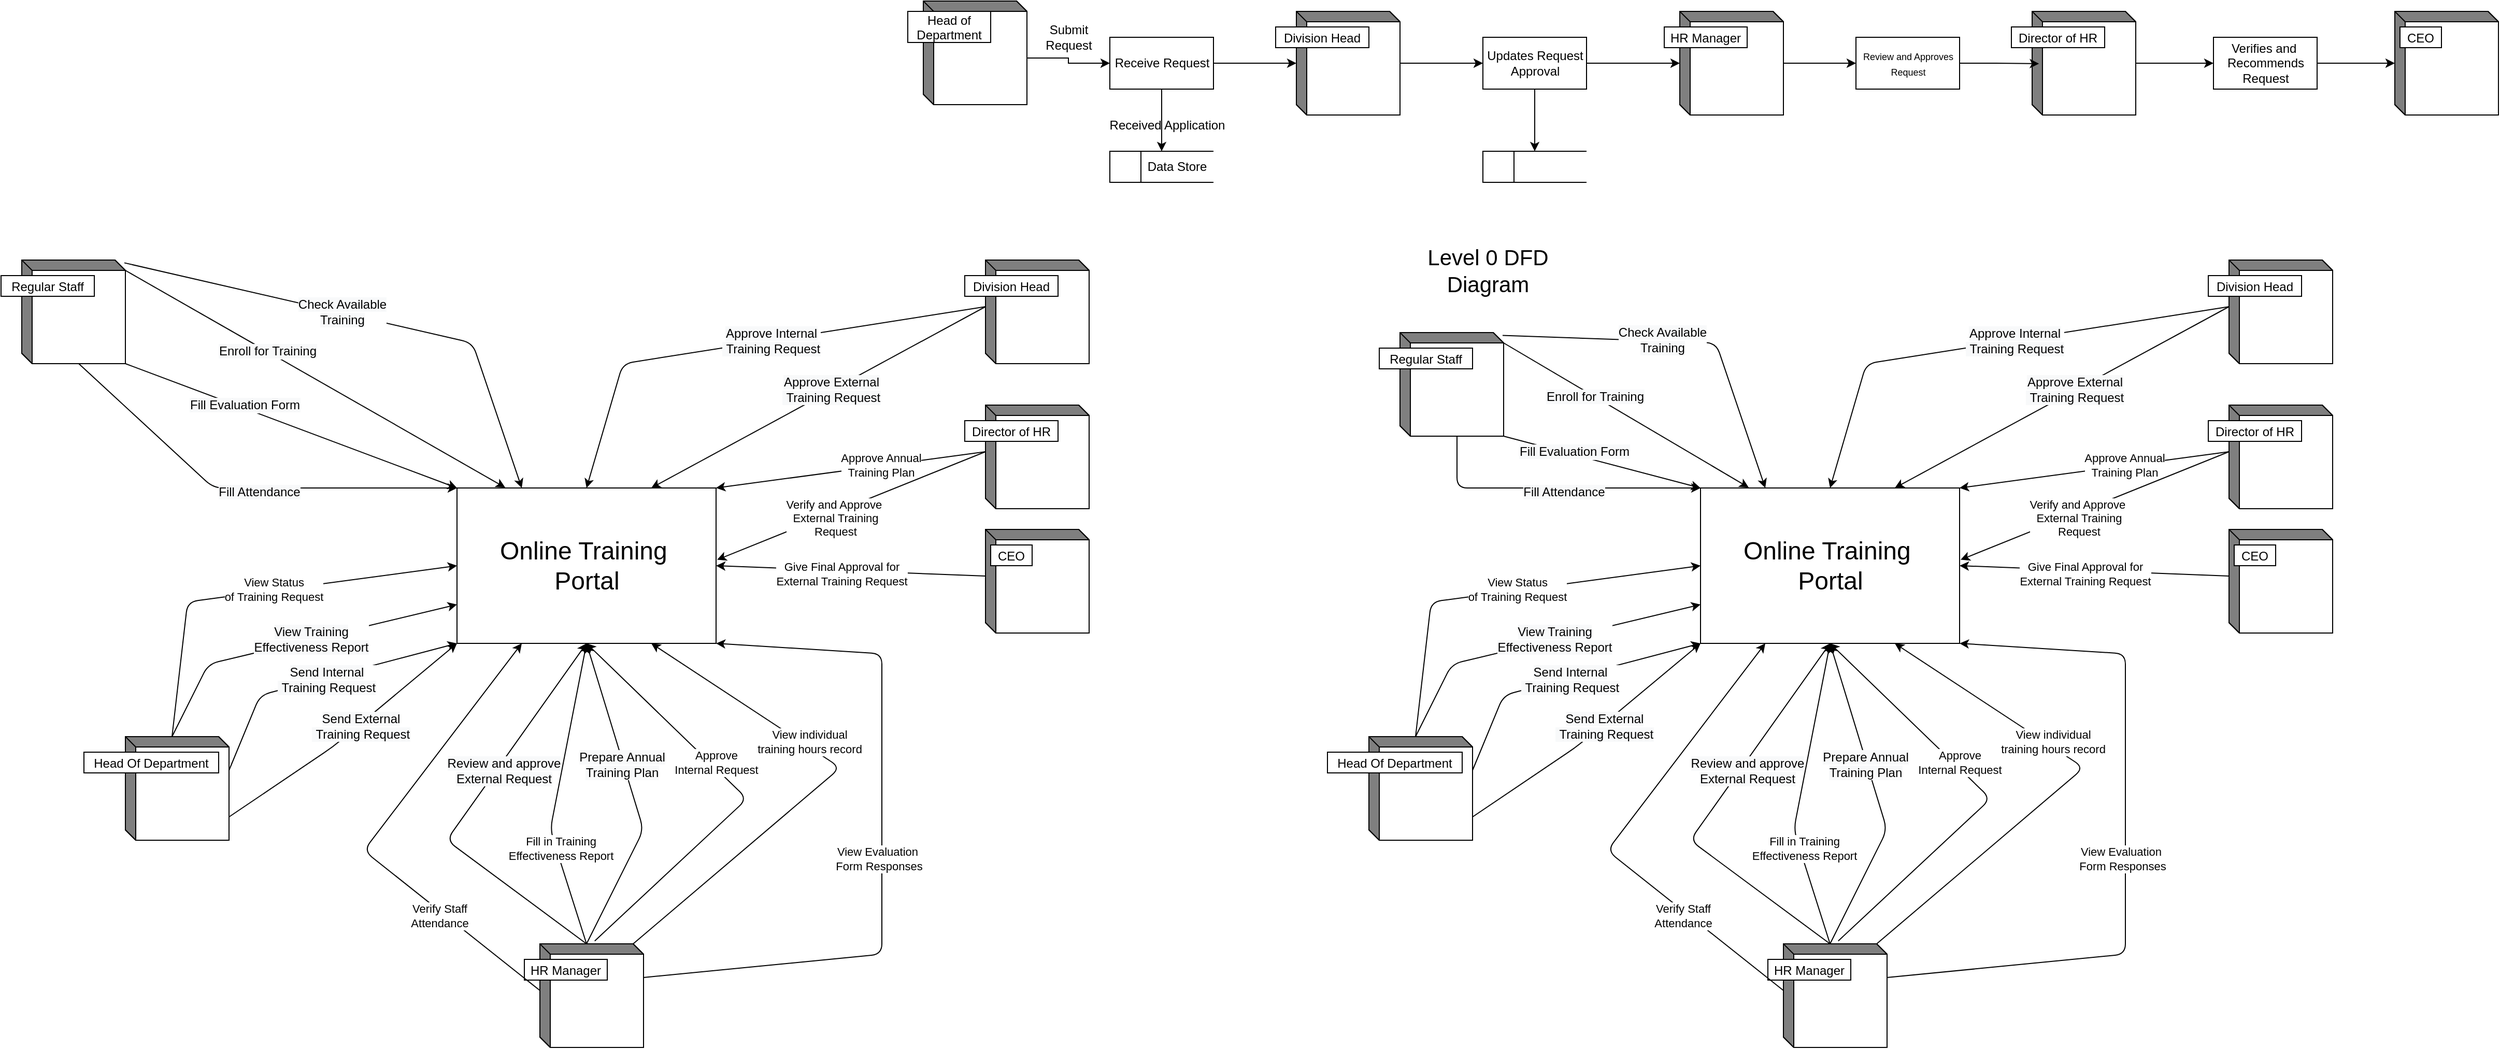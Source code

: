 <mxfile version="14.5.3" type="github">
  <diagram id="k6v7SNn6R5cbtLQKh57G" name="Page-1">
    <mxGraphModel dx="3731" dy="1134" grid="1" gridSize="10" guides="1" tooltips="1" connect="1" arrows="1" fold="1" page="1" pageScale="1" pageWidth="850" pageHeight="1100" math="0" shadow="0">
      <root>
        <mxCell id="0" />
        <mxCell id="1" parent="0" />
        <mxCell id="owvocZtWML4od7lgdQ8R-1" value="" style="html=1;dashed=0;whitespace=wrap;shape=mxgraph.dfd.dataStoreID;align=left;spacingLeft=3;points=[[0,0],[0.5,0],[1,0],[0,0.5],[1,0.5],[0,1],[0.5,1],[1,1]];" vertex="1" parent="1">
          <mxGeometry x="110" y="415" width="100" height="30" as="geometry" />
        </mxCell>
        <mxCell id="owvocZtWML4od7lgdQ8R-15" style="edgeStyle=orthogonalEdgeStyle;rounded=0;orthogonalLoop=1;jettySize=auto;html=1;exitX=0;exitY=0;exitDx=100;exitDy=55;exitPerimeter=0;" edge="1" parent="1" source="owvocZtWML4od7lgdQ8R-2" target="owvocZtWML4od7lgdQ8R-4">
          <mxGeometry relative="1" as="geometry" />
        </mxCell>
        <mxCell id="owvocZtWML4od7lgdQ8R-2" value="" style="html=1;dashed=0;whitespace=wrap;shape=mxgraph.dfd.externalEntity" vertex="1" parent="1">
          <mxGeometry x="-70" y="270" width="100" height="100" as="geometry" />
        </mxCell>
        <mxCell id="owvocZtWML4od7lgdQ8R-3" value="Head of &#xa;Department" style="autosize=1;part=1;resizable=0;strokeColor=inherit;fillColor=inherit;gradientColor=inherit;" vertex="1" parent="owvocZtWML4od7lgdQ8R-2">
          <mxGeometry width="80" height="30" relative="1" as="geometry">
            <mxPoint x="-15" y="10" as="offset" />
          </mxGeometry>
        </mxCell>
        <mxCell id="owvocZtWML4od7lgdQ8R-16" style="edgeStyle=orthogonalEdgeStyle;rounded=0;orthogonalLoop=1;jettySize=auto;html=1;" edge="1" parent="1" source="owvocZtWML4od7lgdQ8R-4" target="owvocZtWML4od7lgdQ8R-5">
          <mxGeometry relative="1" as="geometry" />
        </mxCell>
        <mxCell id="owvocZtWML4od7lgdQ8R-27" style="edgeStyle=orthogonalEdgeStyle;rounded=0;orthogonalLoop=1;jettySize=auto;html=1;entryX=0.5;entryY=0;entryDx=0;entryDy=0;" edge="1" parent="1" source="owvocZtWML4od7lgdQ8R-4" target="owvocZtWML4od7lgdQ8R-1">
          <mxGeometry relative="1" as="geometry" />
        </mxCell>
        <mxCell id="owvocZtWML4od7lgdQ8R-4" value="Receive Request" style="html=1;dashed=0;whitespace=wrap;" vertex="1" parent="1">
          <mxGeometry x="110" y="305" width="100" height="50" as="geometry" />
        </mxCell>
        <mxCell id="owvocZtWML4od7lgdQ8R-18" style="edgeStyle=orthogonalEdgeStyle;rounded=0;orthogonalLoop=1;jettySize=auto;html=1;entryX=0;entryY=0.5;entryDx=0;entryDy=0;" edge="1" parent="1" source="owvocZtWML4od7lgdQ8R-5" target="owvocZtWML4od7lgdQ8R-13">
          <mxGeometry relative="1" as="geometry" />
        </mxCell>
        <mxCell id="owvocZtWML4od7lgdQ8R-5" value="" style="html=1;dashed=0;whitespace=wrap;shape=mxgraph.dfd.externalEntity" vertex="1" parent="1">
          <mxGeometry x="290" y="280" width="100" height="100" as="geometry" />
        </mxCell>
        <mxCell id="owvocZtWML4od7lgdQ8R-6" value="Division Head" style="autosize=1;part=1;resizable=0;strokeColor=inherit;fillColor=inherit;gradientColor=inherit;" vertex="1" parent="owvocZtWML4od7lgdQ8R-5">
          <mxGeometry width="90" height="20" relative="1" as="geometry">
            <mxPoint x="-20" y="15" as="offset" />
          </mxGeometry>
        </mxCell>
        <mxCell id="owvocZtWML4od7lgdQ8R-20" style="edgeStyle=orthogonalEdgeStyle;rounded=0;orthogonalLoop=1;jettySize=auto;html=1;entryX=0;entryY=0.5;entryDx=0;entryDy=0;" edge="1" parent="1" source="owvocZtWML4od7lgdQ8R-7" target="owvocZtWML4od7lgdQ8R-14">
          <mxGeometry relative="1" as="geometry" />
        </mxCell>
        <mxCell id="owvocZtWML4od7lgdQ8R-7" value="" style="html=1;dashed=0;whitespace=wrap;shape=mxgraph.dfd.externalEntity" vertex="1" parent="1">
          <mxGeometry x="660" y="280" width="100" height="100" as="geometry" />
        </mxCell>
        <mxCell id="owvocZtWML4od7lgdQ8R-8" value="HR Manager" style="autosize=1;part=1;resizable=0;strokeColor=inherit;fillColor=inherit;gradientColor=inherit;" vertex="1" parent="owvocZtWML4od7lgdQ8R-7">
          <mxGeometry width="80" height="20" relative="1" as="geometry">
            <mxPoint x="-15" y="15" as="offset" />
          </mxGeometry>
        </mxCell>
        <mxCell id="owvocZtWML4od7lgdQ8R-24" style="edgeStyle=orthogonalEdgeStyle;rounded=0;orthogonalLoop=1;jettySize=auto;html=1;entryX=0;entryY=0.5;entryDx=0;entryDy=0;" edge="1" parent="1" source="owvocZtWML4od7lgdQ8R-9" target="owvocZtWML4od7lgdQ8R-23">
          <mxGeometry relative="1" as="geometry" />
        </mxCell>
        <mxCell id="owvocZtWML4od7lgdQ8R-9" value="" style="html=1;dashed=0;whitespace=wrap;shape=mxgraph.dfd.externalEntity" vertex="1" parent="1">
          <mxGeometry x="1000" y="280" width="100" height="100" as="geometry" />
        </mxCell>
        <mxCell id="owvocZtWML4od7lgdQ8R-10" value="Director of HR" style="autosize=1;part=1;resizable=0;strokeColor=inherit;fillColor=inherit;gradientColor=inherit;" vertex="1" parent="owvocZtWML4od7lgdQ8R-9">
          <mxGeometry width="90" height="20" relative="1" as="geometry">
            <mxPoint x="-20" y="15" as="offset" />
          </mxGeometry>
        </mxCell>
        <mxCell id="owvocZtWML4od7lgdQ8R-11" value="" style="html=1;dashed=0;whitespace=wrap;shape=mxgraph.dfd.externalEntity" vertex="1" parent="1">
          <mxGeometry x="1350" y="280" width="100" height="100" as="geometry" />
        </mxCell>
        <mxCell id="owvocZtWML4od7lgdQ8R-12" value="CEO" style="autosize=1;part=1;resizable=0;strokeColor=inherit;fillColor=inherit;gradientColor=inherit;" vertex="1" parent="owvocZtWML4od7lgdQ8R-11">
          <mxGeometry width="40" height="20" relative="1" as="geometry">
            <mxPoint x="5" y="15" as="offset" />
          </mxGeometry>
        </mxCell>
        <mxCell id="owvocZtWML4od7lgdQ8R-19" style="edgeStyle=orthogonalEdgeStyle;rounded=0;orthogonalLoop=1;jettySize=auto;html=1;" edge="1" parent="1" source="owvocZtWML4od7lgdQ8R-13" target="owvocZtWML4od7lgdQ8R-7">
          <mxGeometry relative="1" as="geometry" />
        </mxCell>
        <mxCell id="owvocZtWML4od7lgdQ8R-29" style="edgeStyle=orthogonalEdgeStyle;rounded=0;orthogonalLoop=1;jettySize=auto;html=1;entryX=0.5;entryY=0;entryDx=0;entryDy=0;" edge="1" parent="1" source="owvocZtWML4od7lgdQ8R-13" target="owvocZtWML4od7lgdQ8R-28">
          <mxGeometry relative="1" as="geometry" />
        </mxCell>
        <mxCell id="owvocZtWML4od7lgdQ8R-13" value="Updates Request &lt;br&gt;Approval" style="html=1;dashed=0;whitespace=wrap;" vertex="1" parent="1">
          <mxGeometry x="470" y="305" width="100" height="50" as="geometry" />
        </mxCell>
        <mxCell id="owvocZtWML4od7lgdQ8R-21" style="edgeStyle=orthogonalEdgeStyle;rounded=0;orthogonalLoop=1;jettySize=auto;html=1;entryX=0.067;entryY=0.505;entryDx=0;entryDy=0;entryPerimeter=0;" edge="1" parent="1" source="owvocZtWML4od7lgdQ8R-14" target="owvocZtWML4od7lgdQ8R-9">
          <mxGeometry relative="1" as="geometry" />
        </mxCell>
        <mxCell id="owvocZtWML4od7lgdQ8R-14" value="&lt;font style=&quot;font-size: 9px&quot;&gt;Review and Approves&lt;br&gt;Request&lt;/font&gt;" style="html=1;dashed=0;whitespace=wrap;" vertex="1" parent="1">
          <mxGeometry x="830" y="305" width="100" height="50" as="geometry" />
        </mxCell>
        <mxCell id="owvocZtWML4od7lgdQ8R-17" value="Submit&lt;br&gt;Request" style="text;html=1;align=center;verticalAlign=middle;resizable=0;points=[];autosize=1;" vertex="1" parent="1">
          <mxGeometry x="40" y="290" width="60" height="30" as="geometry" />
        </mxCell>
        <mxCell id="owvocZtWML4od7lgdQ8R-25" style="edgeStyle=orthogonalEdgeStyle;rounded=0;orthogonalLoop=1;jettySize=auto;html=1;" edge="1" parent="1" source="owvocZtWML4od7lgdQ8R-23" target="owvocZtWML4od7lgdQ8R-11">
          <mxGeometry relative="1" as="geometry" />
        </mxCell>
        <mxCell id="owvocZtWML4od7lgdQ8R-23" value="Verifies and&amp;nbsp;&lt;br&gt;Recommends&lt;br&gt;Request" style="html=1;dashed=0;whitespace=wrap;" vertex="1" parent="1">
          <mxGeometry x="1175" y="305" width="100" height="50" as="geometry" />
        </mxCell>
        <mxCell id="owvocZtWML4od7lgdQ8R-26" value="Data Store" style="text;html=1;strokeColor=none;fillColor=none;align=center;verticalAlign=middle;whiteSpace=wrap;rounded=0;" vertex="1" parent="1">
          <mxGeometry x="140" y="420" width="70" height="20" as="geometry" />
        </mxCell>
        <mxCell id="owvocZtWML4od7lgdQ8R-28" value="" style="html=1;dashed=0;whitespace=wrap;shape=mxgraph.dfd.dataStoreID;align=left;spacingLeft=3;points=[[0,0],[0.5,0],[1,0],[0,0.5],[1,0.5],[0,1],[0.5,1],[1,1]];" vertex="1" parent="1">
          <mxGeometry x="470" y="415" width="100" height="30" as="geometry" />
        </mxCell>
        <mxCell id="owvocZtWML4od7lgdQ8R-30" value="Received Application" style="text;html=1;align=center;verticalAlign=middle;resizable=0;points=[];autosize=1;" vertex="1" parent="1">
          <mxGeometry x="100" y="380" width="130" height="20" as="geometry" />
        </mxCell>
        <mxCell id="owvocZtWML4od7lgdQ8R-31" value="" style="html=1;dashed=0;whitespace=wrap;shape=mxgraph.dfd.externalEntity" vertex="1" parent="1">
          <mxGeometry x="390" y="590" width="100" height="100" as="geometry" />
        </mxCell>
        <mxCell id="owvocZtWML4od7lgdQ8R-32" value="Regular Staff" style="autosize=1;part=1;resizable=0;strokeColor=inherit;fillColor=inherit;gradientColor=inherit;" vertex="1" parent="owvocZtWML4od7lgdQ8R-31">
          <mxGeometry width="90" height="20" relative="1" as="geometry">
            <mxPoint x="-20" y="15" as="offset" />
          </mxGeometry>
        </mxCell>
        <mxCell id="owvocZtWML4od7lgdQ8R-33" value="&lt;font style=&quot;font-size: 24px&quot;&gt;Online Training&amp;nbsp;&lt;br&gt;Portal&lt;/font&gt;" style="html=1;dashed=0;whitespace=wrap;" vertex="1" parent="1">
          <mxGeometry x="680" y="740" width="250" height="150" as="geometry" />
        </mxCell>
        <mxCell id="owvocZtWML4od7lgdQ8R-34" value="" style="html=1;dashed=0;whitespace=wrap;shape=mxgraph.dfd.externalEntity" vertex="1" parent="1">
          <mxGeometry x="760" y="1180" width="100" height="100" as="geometry" />
        </mxCell>
        <mxCell id="owvocZtWML4od7lgdQ8R-35" value="HR Manager" style="autosize=1;part=1;resizable=0;strokeColor=inherit;fillColor=inherit;gradientColor=inherit;" vertex="1" parent="owvocZtWML4od7lgdQ8R-34">
          <mxGeometry width="80" height="20" relative="1" as="geometry">
            <mxPoint x="-15" y="15" as="offset" />
          </mxGeometry>
        </mxCell>
        <mxCell id="owvocZtWML4od7lgdQ8R-36" value="" style="html=1;dashed=0;whitespace=wrap;shape=mxgraph.dfd.externalEntity" vertex="1" parent="1">
          <mxGeometry x="360" y="980" width="100" height="100" as="geometry" />
        </mxCell>
        <mxCell id="owvocZtWML4od7lgdQ8R-37" value="Head Of Department" style="autosize=1;part=1;resizable=0;strokeColor=inherit;fillColor=inherit;gradientColor=inherit;" vertex="1" parent="owvocZtWML4od7lgdQ8R-36">
          <mxGeometry width="130" height="20" relative="1" as="geometry">
            <mxPoint x="-40" y="15" as="offset" />
          </mxGeometry>
        </mxCell>
        <mxCell id="owvocZtWML4od7lgdQ8R-38" value="" style="html=1;dashed=0;whitespace=wrap;shape=mxgraph.dfd.externalEntity" vertex="1" parent="1">
          <mxGeometry x="1190" y="520" width="100" height="100" as="geometry" />
        </mxCell>
        <mxCell id="owvocZtWML4od7lgdQ8R-39" value="Division Head" style="autosize=1;part=1;resizable=0;strokeColor=inherit;fillColor=inherit;gradientColor=inherit;" vertex="1" parent="owvocZtWML4od7lgdQ8R-38">
          <mxGeometry width="90" height="20" relative="1" as="geometry">
            <mxPoint x="-20" y="15" as="offset" />
          </mxGeometry>
        </mxCell>
        <mxCell id="owvocZtWML4od7lgdQ8R-41" value="" style="html=1;dashed=0;whitespace=wrap;shape=mxgraph.dfd.externalEntity" vertex="1" parent="1">
          <mxGeometry x="1190" y="660" width="100" height="100" as="geometry" />
        </mxCell>
        <mxCell id="owvocZtWML4od7lgdQ8R-42" value="Director of HR" style="autosize=1;part=1;resizable=0;strokeColor=inherit;fillColor=inherit;gradientColor=inherit;" vertex="1" parent="owvocZtWML4od7lgdQ8R-41">
          <mxGeometry width="90" height="20" relative="1" as="geometry">
            <mxPoint x="-20" y="15" as="offset" />
          </mxGeometry>
        </mxCell>
        <mxCell id="owvocZtWML4od7lgdQ8R-43" value="" style="html=1;dashed=0;whitespace=wrap;shape=mxgraph.dfd.externalEntity" vertex="1" parent="1">
          <mxGeometry x="1190" y="780" width="100" height="100" as="geometry" />
        </mxCell>
        <mxCell id="owvocZtWML4od7lgdQ8R-44" value="CEO" style="autosize=1;part=1;resizable=0;strokeColor=inherit;fillColor=inherit;gradientColor=inherit;" vertex="1" parent="owvocZtWML4od7lgdQ8R-43">
          <mxGeometry width="40" height="20" relative="1" as="geometry">
            <mxPoint x="5" y="15" as="offset" />
          </mxGeometry>
        </mxCell>
        <mxCell id="owvocZtWML4od7lgdQ8R-48" value="" style="endArrow=classic;html=1;exitX=0;exitY=0;exitDx=100;exitDy=10;exitPerimeter=0;entryX=0.186;entryY=-0.003;entryDx=0;entryDy=0;entryPerimeter=0;" edge="1" parent="1" source="owvocZtWML4od7lgdQ8R-31" target="owvocZtWML4od7lgdQ8R-33">
          <mxGeometry width="50" height="50" relative="1" as="geometry">
            <mxPoint x="590" y="710" as="sourcePoint" />
            <mxPoint x="640" y="660" as="targetPoint" />
          </mxGeometry>
        </mxCell>
        <mxCell id="owvocZtWML4od7lgdQ8R-118" value="&lt;span style=&quot;font-size: 12px ; background-color: rgb(248 , 249 , 250)&quot;&gt;Enroll for Training&lt;/span&gt;" style="edgeLabel;html=1;align=center;verticalAlign=middle;resizable=0;points=[];" vertex="1" connectable="0" parent="owvocZtWML4od7lgdQ8R-48">
          <mxGeometry x="-0.256" relative="1" as="geometry">
            <mxPoint as="offset" />
          </mxGeometry>
        </mxCell>
        <mxCell id="owvocZtWML4od7lgdQ8R-49" value="" style="endArrow=classic;html=1;entryX=0;entryY=0;entryDx=0;entryDy=0;exitX=1;exitY=1;exitDx=0;exitDy=0;exitPerimeter=0;" edge="1" parent="1" source="owvocZtWML4od7lgdQ8R-31" target="owvocZtWML4od7lgdQ8R-33">
          <mxGeometry width="50" height="50" relative="1" as="geometry">
            <mxPoint x="490" y="680" as="sourcePoint" />
            <mxPoint x="610" y="800" as="targetPoint" />
          </mxGeometry>
        </mxCell>
        <mxCell id="owvocZtWML4od7lgdQ8R-119" value="&lt;span style=&quot;font-size: 12px ; background-color: rgb(248 , 249 , 250)&quot;&gt;Fill Evaluation Form&lt;/span&gt;" style="edgeLabel;html=1;align=center;verticalAlign=middle;resizable=0;points=[];" vertex="1" connectable="0" parent="owvocZtWML4od7lgdQ8R-49">
          <mxGeometry x="-0.292" y="3" relative="1" as="geometry">
            <mxPoint as="offset" />
          </mxGeometry>
        </mxCell>
        <mxCell id="owvocZtWML4od7lgdQ8R-50" value="" style="endArrow=classic;html=1;exitX=0.99;exitY=0.027;exitDx=0;exitDy=0;exitPerimeter=0;entryX=0.25;entryY=0;entryDx=0;entryDy=0;" edge="1" parent="1" source="owvocZtWML4od7lgdQ8R-31" target="owvocZtWML4od7lgdQ8R-33">
          <mxGeometry width="50" height="50" relative="1" as="geometry">
            <mxPoint x="730" y="670" as="sourcePoint" />
            <mxPoint x="780" y="620" as="targetPoint" />
            <Array as="points">
              <mxPoint x="695" y="600" />
            </Array>
          </mxGeometry>
        </mxCell>
        <mxCell id="owvocZtWML4od7lgdQ8R-117" value="&lt;span style=&quot;font-size: 12px ; background-color: rgb(248 , 249 , 250)&quot;&gt;Check Available &lt;br&gt;Training&lt;/span&gt;" style="edgeLabel;html=1;align=center;verticalAlign=middle;resizable=0;points=[];" vertex="1" connectable="0" parent="owvocZtWML4od7lgdQ8R-50">
          <mxGeometry x="-0.13" y="1" relative="1" as="geometry">
            <mxPoint as="offset" />
          </mxGeometry>
        </mxCell>
        <mxCell id="owvocZtWML4od7lgdQ8R-56" value="" style="endArrow=classic;html=1;exitX=0;exitY=0;exitDx=55;exitDy=100;exitPerimeter=0;entryX=0;entryY=0;entryDx=0;entryDy=0;" edge="1" parent="1" source="owvocZtWML4od7lgdQ8R-31" target="owvocZtWML4od7lgdQ8R-33">
          <mxGeometry width="50" height="50" relative="1" as="geometry">
            <mxPoint x="530" y="770" as="sourcePoint" />
            <mxPoint x="580" y="720" as="targetPoint" />
            <Array as="points">
              <mxPoint x="445" y="740" />
            </Array>
          </mxGeometry>
        </mxCell>
        <mxCell id="owvocZtWML4od7lgdQ8R-120" value="&lt;span style=&quot;font-size: 12px ; background-color: rgb(248 , 249 , 250)&quot;&gt;Fill Attendance&lt;/span&gt;" style="edgeLabel;html=1;align=center;verticalAlign=middle;resizable=0;points=[];" vertex="1" connectable="0" parent="owvocZtWML4od7lgdQ8R-56">
          <mxGeometry x="0.074" y="-4" relative="1" as="geometry">
            <mxPoint as="offset" />
          </mxGeometry>
        </mxCell>
        <mxCell id="owvocZtWML4od7lgdQ8R-63" value="" style="endArrow=classic;html=1;exitX=0;exitY=0;exitDx=100;exitDy=32.5;exitPerimeter=0;entryX=0;entryY=1;entryDx=0;entryDy=0;" edge="1" parent="1" source="owvocZtWML4od7lgdQ8R-36" target="owvocZtWML4od7lgdQ8R-33">
          <mxGeometry width="50" height="50" relative="1" as="geometry">
            <mxPoint x="510" y="850" as="sourcePoint" />
            <mxPoint x="560" y="800" as="targetPoint" />
            <Array as="points">
              <mxPoint x="490" y="940" />
            </Array>
          </mxGeometry>
        </mxCell>
        <mxCell id="owvocZtWML4od7lgdQ8R-113" value="&lt;font style=&quot;font-size: 12px&quot;&gt;&lt;span style=&quot;background-color: rgb(248 , 249 , 250)&quot;&gt;Send Internal&lt;/span&gt;&lt;br style=&quot;background-color: rgb(248 , 249 , 250)&quot;&gt;&lt;span style=&quot;background-color: rgb(248 , 249 , 250)&quot;&gt;&amp;nbsp;Training Request&lt;/span&gt;&lt;/font&gt;" style="edgeLabel;html=1;align=center;verticalAlign=middle;resizable=0;points=[];" vertex="1" connectable="0" parent="owvocZtWML4od7lgdQ8R-63">
          <mxGeometry x="0.045" y="-1" relative="1" as="geometry">
            <mxPoint x="1" as="offset" />
          </mxGeometry>
        </mxCell>
        <mxCell id="owvocZtWML4od7lgdQ8R-64" value="" style="endArrow=classic;html=1;exitX=0;exitY=0;exitDx=100;exitDy=77.5;exitPerimeter=0;entryX=0;entryY=1;entryDx=0;entryDy=0;" edge="1" parent="1" source="owvocZtWML4od7lgdQ8R-36" target="owvocZtWML4od7lgdQ8R-33">
          <mxGeometry width="50" height="50" relative="1" as="geometry">
            <mxPoint x="550" y="910" as="sourcePoint" />
            <mxPoint x="600" y="860" as="targetPoint" />
            <Array as="points">
              <mxPoint x="560" y="990" />
            </Array>
          </mxGeometry>
        </mxCell>
        <mxCell id="owvocZtWML4od7lgdQ8R-114" value="&lt;span style=&quot;font-size: 12px ; background-color: rgb(248 , 249 , 250)&quot;&gt;Send External&lt;/span&gt;&lt;br style=&quot;font-size: 12px ; background-color: rgb(248 , 249 , 250)&quot;&gt;&lt;span style=&quot;font-size: 12px ; background-color: rgb(248 , 249 , 250)&quot;&gt;&amp;nbsp;Training Request&lt;/span&gt;" style="edgeLabel;html=1;align=center;verticalAlign=middle;resizable=0;points=[];" vertex="1" connectable="0" parent="owvocZtWML4od7lgdQ8R-64">
          <mxGeometry x="0.118" y="-1" relative="1" as="geometry">
            <mxPoint y="1" as="offset" />
          </mxGeometry>
        </mxCell>
        <mxCell id="owvocZtWML4od7lgdQ8R-70" value="" style="endArrow=classic;html=1;entryX=1;entryY=0.5;entryDx=0;entryDy=0;exitX=0;exitY=0;exitDx=0;exitDy=45;exitPerimeter=0;" edge="1" parent="1" source="owvocZtWML4od7lgdQ8R-43" target="owvocZtWML4od7lgdQ8R-33">
          <mxGeometry width="50" height="50" relative="1" as="geometry">
            <mxPoint x="1070" y="1060" as="sourcePoint" />
            <mxPoint x="1120" y="1010" as="targetPoint" />
          </mxGeometry>
        </mxCell>
        <mxCell id="owvocZtWML4od7lgdQ8R-84" value="Give Final Approval for &lt;br&gt;External Training Request" style="edgeLabel;html=1;align=center;verticalAlign=middle;resizable=0;points=[];" vertex="1" connectable="0" parent="owvocZtWML4od7lgdQ8R-70">
          <mxGeometry x="0.073" y="3" relative="1" as="geometry">
            <mxPoint as="offset" />
          </mxGeometry>
        </mxCell>
        <mxCell id="owvocZtWML4od7lgdQ8R-85" value="" style="endArrow=classic;html=1;entryX=1;entryY=0;entryDx=0;entryDy=0;exitX=0;exitY=0;exitDx=0;exitDy=45;exitPerimeter=0;" edge="1" parent="1" source="owvocZtWML4od7lgdQ8R-41" target="owvocZtWML4od7lgdQ8R-33">
          <mxGeometry width="50" height="50" relative="1" as="geometry">
            <mxPoint x="1090" y="860" as="sourcePoint" />
            <mxPoint x="1140" y="810" as="targetPoint" />
          </mxGeometry>
        </mxCell>
        <mxCell id="owvocZtWML4od7lgdQ8R-88" value="Approve Annual &lt;br&gt;Training Plan" style="edgeLabel;html=1;align=center;verticalAlign=middle;resizable=0;points=[];" vertex="1" connectable="0" parent="owvocZtWML4od7lgdQ8R-85">
          <mxGeometry x="-0.224" y="-1" relative="1" as="geometry">
            <mxPoint as="offset" />
          </mxGeometry>
        </mxCell>
        <mxCell id="owvocZtWML4od7lgdQ8R-92" value="" style="endArrow=classic;html=1;entryX=1.004;entryY=0.462;entryDx=0;entryDy=0;exitX=0;exitY=0;exitDx=0;exitDy=45;exitPerimeter=0;entryPerimeter=0;" edge="1" parent="1" source="owvocZtWML4od7lgdQ8R-41" target="owvocZtWML4od7lgdQ8R-33">
          <mxGeometry width="50" height="50" relative="1" as="geometry">
            <mxPoint x="1080" y="895" as="sourcePoint" />
            <mxPoint x="1130" y="845" as="targetPoint" />
          </mxGeometry>
        </mxCell>
        <mxCell id="owvocZtWML4od7lgdQ8R-93" value="Verify and Approve&amp;nbsp;&lt;br&gt;External Training&lt;br&gt;Request" style="edgeLabel;html=1;align=center;verticalAlign=middle;resizable=0;points=[];" vertex="1" connectable="0" parent="owvocZtWML4od7lgdQ8R-92">
          <mxGeometry x="0.125" y="5" relative="1" as="geometry">
            <mxPoint x="-1" as="offset" />
          </mxGeometry>
        </mxCell>
        <mxCell id="owvocZtWML4od7lgdQ8R-94" value="" style="endArrow=classic;html=1;entryX=0.75;entryY=1;entryDx=0;entryDy=0;exitX=0;exitY=0;exitDx=90;exitDy=0;exitPerimeter=0;" edge="1" parent="1" source="owvocZtWML4od7lgdQ8R-34" target="owvocZtWML4od7lgdQ8R-33">
          <mxGeometry width="50" height="50" relative="1" as="geometry">
            <mxPoint x="1079" y="1392.857" as="sourcePoint" />
            <mxPoint x="1130" y="1080" as="targetPoint" />
            <Array as="points">
              <mxPoint x="1050" y="1010" />
            </Array>
          </mxGeometry>
        </mxCell>
        <mxCell id="owvocZtWML4od7lgdQ8R-95" value="View individual &lt;br&gt;training hours record" style="edgeLabel;html=1;align=center;verticalAlign=middle;resizable=0;points=[];" vertex="1" connectable="0" parent="owvocZtWML4od7lgdQ8R-94">
          <mxGeometry x="0.253" y="-4" relative="1" as="geometry">
            <mxPoint as="offset" />
          </mxGeometry>
        </mxCell>
        <mxCell id="owvocZtWML4od7lgdQ8R-97" value="" style="endArrow=classic;html=1;exitX=0;exitY=0;exitDx=45;exitDy=0;exitPerimeter=0;entryX=0.5;entryY=1;entryDx=0;entryDy=0;" edge="1" parent="1" source="owvocZtWML4od7lgdQ8R-34" target="owvocZtWML4od7lgdQ8R-33">
          <mxGeometry width="50" height="50" relative="1" as="geometry">
            <mxPoint x="290" y="1200" as="sourcePoint" />
            <mxPoint x="341" y="980" as="targetPoint" />
            <Array as="points">
              <mxPoint x="670" y="1080" />
            </Array>
          </mxGeometry>
        </mxCell>
        <mxCell id="owvocZtWML4od7lgdQ8R-98" value="&lt;span style=&quot;font-size: 12px ; background-color: rgb(248 , 249 , 250)&quot;&gt;Review and approve &lt;br&gt;External Request&lt;/span&gt;" style="edgeLabel;html=1;align=center;verticalAlign=middle;resizable=0;points=[];" vertex="1" connectable="0" parent="owvocZtWML4od7lgdQ8R-97">
          <mxGeometry x="0.27" y="-6" relative="1" as="geometry">
            <mxPoint as="offset" />
          </mxGeometry>
        </mxCell>
        <mxCell id="owvocZtWML4od7lgdQ8R-99" value="" style="endArrow=classic;html=1;exitX=0.529;exitY=-0.028;exitDx=0;exitDy=0;exitPerimeter=0;entryX=0.5;entryY=1;entryDx=0;entryDy=0;" edge="1" parent="1" source="owvocZtWML4od7lgdQ8R-34" target="owvocZtWML4od7lgdQ8R-33">
          <mxGeometry width="50" height="50" relative="1" as="geometry">
            <mxPoint x="700" y="1140" as="sourcePoint" />
            <mxPoint x="751" y="970" as="targetPoint" />
            <Array as="points">
              <mxPoint x="960" y="1040" />
            </Array>
          </mxGeometry>
        </mxCell>
        <mxCell id="owvocZtWML4od7lgdQ8R-100" value="Approve &lt;br&gt;Internal Request" style="edgeLabel;html=1;align=center;verticalAlign=middle;resizable=0;points=[];" vertex="1" connectable="0" parent="owvocZtWML4od7lgdQ8R-99">
          <mxGeometry x="0.187" y="-4" relative="1" as="geometry">
            <mxPoint as="offset" />
          </mxGeometry>
        </mxCell>
        <mxCell id="owvocZtWML4od7lgdQ8R-101" value="" style="endArrow=classic;html=1;exitX=0;exitY=0;exitDx=45;exitDy=0;exitPerimeter=0;entryX=0.5;entryY=1;entryDx=0;entryDy=0;" edge="1" parent="1" source="owvocZtWML4od7lgdQ8R-34" target="owvocZtWML4od7lgdQ8R-33">
          <mxGeometry width="50" height="50" relative="1" as="geometry">
            <mxPoint x="550" y="1150" as="sourcePoint" />
            <mxPoint x="610" y="970" as="targetPoint" />
            <Array as="points">
              <mxPoint x="860" y="1070" />
            </Array>
          </mxGeometry>
        </mxCell>
        <mxCell id="owvocZtWML4od7lgdQ8R-102" value="&lt;span style=&quot;font-size: 12px ; background-color: rgb(248 , 249 , 250)&quot;&gt;Prepare Annual &lt;br&gt;Training Plan&lt;/span&gt;" style="edgeLabel;html=1;align=center;verticalAlign=middle;resizable=0;points=[];" vertex="1" connectable="0" parent="owvocZtWML4od7lgdQ8R-101">
          <mxGeometry x="0.223" y="2" relative="1" as="geometry">
            <mxPoint y="1" as="offset" />
          </mxGeometry>
        </mxCell>
        <mxCell id="owvocZtWML4od7lgdQ8R-103" value="" style="endArrow=classic;html=1;exitX=0;exitY=0;exitDx=45;exitDy=0;exitPerimeter=0;entryX=0.5;entryY=1;entryDx=0;entryDy=0;" edge="1" parent="1" source="owvocZtWML4od7lgdQ8R-34" target="owvocZtWML4od7lgdQ8R-33">
          <mxGeometry width="50" height="50" relative="1" as="geometry">
            <mxPoint x="490" y="1060" as="sourcePoint" />
            <mxPoint x="420" y="950" as="targetPoint" />
            <Array as="points">
              <mxPoint x="770" y="1070" />
            </Array>
          </mxGeometry>
        </mxCell>
        <mxCell id="owvocZtWML4od7lgdQ8R-105" value="Fill in Training &lt;br&gt;Effectiveness Report" style="edgeLabel;html=1;align=center;verticalAlign=middle;resizable=0;points=[];" vertex="1" connectable="0" parent="owvocZtWML4od7lgdQ8R-103">
          <mxGeometry x="-0.361" y="-5" relative="1" as="geometry">
            <mxPoint x="-1" as="offset" />
          </mxGeometry>
        </mxCell>
        <mxCell id="owvocZtWML4od7lgdQ8R-106" value="" style="endArrow=classic;html=1;exitX=0;exitY=0;exitDx=0;exitDy=45;exitPerimeter=0;entryX=0.75;entryY=0;entryDx=0;entryDy=0;" edge="1" parent="1" source="owvocZtWML4od7lgdQ8R-38" target="owvocZtWML4od7lgdQ8R-33">
          <mxGeometry width="50" height="50" relative="1" as="geometry">
            <mxPoint x="1050" y="680" as="sourcePoint" />
            <mxPoint x="1100" y="630" as="targetPoint" />
          </mxGeometry>
        </mxCell>
        <mxCell id="owvocZtWML4od7lgdQ8R-108" value="&lt;span style=&quot;font-size: 12px ; background-color: rgb(248 , 249 , 250)&quot;&gt;Approve&amp;nbsp;External&lt;/span&gt;&lt;br style=&quot;font-size: 12px ; background-color: rgb(248 , 249 , 250)&quot;&gt;&lt;span style=&quot;font-size: 12px ; background-color: rgb(248 , 249 , 250)&quot;&gt;&amp;nbsp;Training Request&lt;/span&gt;" style="edgeLabel;html=1;align=center;verticalAlign=middle;resizable=0;points=[];" vertex="1" connectable="0" parent="owvocZtWML4od7lgdQ8R-106">
          <mxGeometry x="-0.079" y="-1" relative="1" as="geometry">
            <mxPoint as="offset" />
          </mxGeometry>
        </mxCell>
        <mxCell id="owvocZtWML4od7lgdQ8R-109" value="" style="endArrow=classic;html=1;exitX=0;exitY=0;exitDx=0;exitDy=45;exitPerimeter=0;entryX=0.5;entryY=0;entryDx=0;entryDy=0;" edge="1" parent="1" source="owvocZtWML4od7lgdQ8R-38" target="owvocZtWML4od7lgdQ8R-33">
          <mxGeometry width="50" height="50" relative="1" as="geometry">
            <mxPoint x="1020" y="650" as="sourcePoint" />
            <mxPoint x="1070" y="600" as="targetPoint" />
            <Array as="points">
              <mxPoint x="840" y="620" />
            </Array>
          </mxGeometry>
        </mxCell>
        <mxCell id="owvocZtWML4od7lgdQ8R-110" value="&lt;span style=&quot;font-size: 12px ; background-color: rgb(248 , 249 , 250)&quot;&gt;Approve&amp;nbsp;Internal&lt;/span&gt;&lt;br style=&quot;font-size: 12px ; background-color: rgb(248 , 249 , 250)&quot;&gt;&lt;span style=&quot;font-size: 12px ; background-color: rgb(248 , 249 , 250)&quot;&gt;&amp;nbsp;Training Request&lt;/span&gt;" style="edgeLabel;html=1;align=center;verticalAlign=middle;resizable=0;points=[];" vertex="1" connectable="0" parent="owvocZtWML4od7lgdQ8R-109">
          <mxGeometry x="-0.125" relative="1" as="geometry">
            <mxPoint as="offset" />
          </mxGeometry>
        </mxCell>
        <mxCell id="owvocZtWML4od7lgdQ8R-111" value="" style="endArrow=classic;html=1;entryX=0;entryY=0.75;entryDx=0;entryDy=0;exitX=0;exitY=0;exitDx=45;exitDy=0;exitPerimeter=0;" edge="1" parent="1" source="owvocZtWML4od7lgdQ8R-36" target="owvocZtWML4od7lgdQ8R-33">
          <mxGeometry width="50" height="50" relative="1" as="geometry">
            <mxPoint x="320" y="1010" as="sourcePoint" />
            <mxPoint x="370" y="810" as="targetPoint" />
            <Array as="points">
              <mxPoint x="440" y="910" />
            </Array>
          </mxGeometry>
        </mxCell>
        <mxCell id="owvocZtWML4od7lgdQ8R-112" value="&lt;span style=&quot;font-size: 12px ; background-color: rgb(248 , 249 , 250)&quot;&gt;View Training &lt;br&gt;Effectiveness Report&lt;/span&gt;" style="edgeLabel;html=1;align=center;verticalAlign=middle;resizable=0;points=[];" vertex="1" connectable="0" parent="owvocZtWML4od7lgdQ8R-111">
          <mxGeometry x="0.108" y="1" relative="1" as="geometry">
            <mxPoint as="offset" />
          </mxGeometry>
        </mxCell>
        <mxCell id="owvocZtWML4od7lgdQ8R-115" value="" style="endArrow=classic;html=1;exitX=0;exitY=0;exitDx=45;exitDy=0;exitPerimeter=0;entryX=0;entryY=0.5;entryDx=0;entryDy=0;" edge="1" parent="1" source="owvocZtWML4od7lgdQ8R-36" target="owvocZtWML4od7lgdQ8R-33">
          <mxGeometry width="50" height="50" relative="1" as="geometry">
            <mxPoint x="385" y="910" as="sourcePoint" />
            <mxPoint x="435" y="860" as="targetPoint" />
            <Array as="points">
              <mxPoint x="420" y="850" />
            </Array>
          </mxGeometry>
        </mxCell>
        <mxCell id="owvocZtWML4od7lgdQ8R-116" value="View Status&lt;br&gt;of Training Request" style="edgeLabel;html=1;align=center;verticalAlign=middle;resizable=0;points=[];" vertex="1" connectable="0" parent="owvocZtWML4od7lgdQ8R-115">
          <mxGeometry x="0.092" y="1" relative="1" as="geometry">
            <mxPoint as="offset" />
          </mxGeometry>
        </mxCell>
        <mxCell id="owvocZtWML4od7lgdQ8R-122" value="" style="endArrow=classic;html=1;exitX=0;exitY=0;exitDx=100;exitDy=32.5;exitPerimeter=0;entryX=1;entryY=1;entryDx=0;entryDy=0;" edge="1" parent="1" source="owvocZtWML4od7lgdQ8R-34" target="owvocZtWML4od7lgdQ8R-33">
          <mxGeometry width="50" height="50" relative="1" as="geometry">
            <mxPoint x="960" y="1200" as="sourcePoint" />
            <mxPoint x="1010" y="1150" as="targetPoint" />
            <Array as="points">
              <mxPoint x="1090" y="1190" />
              <mxPoint x="1090" y="900" />
            </Array>
          </mxGeometry>
        </mxCell>
        <mxCell id="owvocZtWML4od7lgdQ8R-123" value="View Evaluation&amp;nbsp;&lt;br&gt;Form Responses" style="edgeLabel;html=1;align=center;verticalAlign=middle;resizable=0;points=[];" vertex="1" connectable="0" parent="owvocZtWML4od7lgdQ8R-122">
          <mxGeometry x="-0.052" y="3" relative="1" as="geometry">
            <mxPoint as="offset" />
          </mxGeometry>
        </mxCell>
        <mxCell id="owvocZtWML4od7lgdQ8R-124" value="" style="endArrow=classic;html=1;entryX=0.25;entryY=1;entryDx=0;entryDy=0;exitX=0;exitY=0;exitDx=0;exitDy=45;exitPerimeter=0;" edge="1" parent="1" source="owvocZtWML4od7lgdQ8R-34" target="owvocZtWML4od7lgdQ8R-33">
          <mxGeometry width="50" height="50" relative="1" as="geometry">
            <mxPoint x="630" y="1220" as="sourcePoint" />
            <mxPoint x="680" y="1170" as="targetPoint" />
            <Array as="points">
              <mxPoint x="590" y="1090" />
            </Array>
          </mxGeometry>
        </mxCell>
        <mxCell id="owvocZtWML4od7lgdQ8R-125" value="Verify Staff&lt;br&gt;Attendance" style="edgeLabel;html=1;align=center;verticalAlign=middle;resizable=0;points=[];" vertex="1" connectable="0" parent="owvocZtWML4od7lgdQ8R-124">
          <mxGeometry x="-0.481" y="4" relative="1" as="geometry">
            <mxPoint as="offset" />
          </mxGeometry>
        </mxCell>
        <mxCell id="owvocZtWML4od7lgdQ8R-126" value="&lt;font style=&quot;font-size: 21px&quot;&gt;Level 0 DFD Diagram&lt;/font&gt;" style="text;html=1;strokeColor=none;fillColor=none;align=center;verticalAlign=middle;whiteSpace=wrap;rounded=0;" vertex="1" parent="1">
          <mxGeometry x="400" y="520" width="150" height="20" as="geometry" />
        </mxCell>
        <mxCell id="owvocZtWML4od7lgdQ8R-181" value="" style="html=1;dashed=0;whitespace=wrap;shape=mxgraph.dfd.externalEntity" vertex="1" parent="1">
          <mxGeometry x="-940" y="520" width="100" height="100" as="geometry" />
        </mxCell>
        <mxCell id="owvocZtWML4od7lgdQ8R-182" value="Regular Staff" style="autosize=1;part=1;resizable=0;strokeColor=inherit;fillColor=inherit;gradientColor=inherit;" vertex="1" parent="owvocZtWML4od7lgdQ8R-181">
          <mxGeometry width="90" height="20" relative="1" as="geometry">
            <mxPoint x="-20" y="15" as="offset" />
          </mxGeometry>
        </mxCell>
        <mxCell id="owvocZtWML4od7lgdQ8R-183" value="&lt;font style=&quot;font-size: 24px&quot;&gt;Online Training&amp;nbsp;&lt;br&gt;Portal&lt;/font&gt;" style="html=1;dashed=0;whitespace=wrap;" vertex="1" parent="1">
          <mxGeometry x="-520" y="740" width="250" height="150" as="geometry" />
        </mxCell>
        <mxCell id="owvocZtWML4od7lgdQ8R-184" value="" style="html=1;dashed=0;whitespace=wrap;shape=mxgraph.dfd.externalEntity" vertex="1" parent="1">
          <mxGeometry x="-440" y="1180" width="100" height="100" as="geometry" />
        </mxCell>
        <mxCell id="owvocZtWML4od7lgdQ8R-185" value="HR Manager" style="autosize=1;part=1;resizable=0;strokeColor=inherit;fillColor=inherit;gradientColor=inherit;" vertex="1" parent="owvocZtWML4od7lgdQ8R-184">
          <mxGeometry width="80" height="20" relative="1" as="geometry">
            <mxPoint x="-15" y="15" as="offset" />
          </mxGeometry>
        </mxCell>
        <mxCell id="owvocZtWML4od7lgdQ8R-186" value="" style="html=1;dashed=0;whitespace=wrap;shape=mxgraph.dfd.externalEntity" vertex="1" parent="1">
          <mxGeometry x="-840" y="980" width="100" height="100" as="geometry" />
        </mxCell>
        <mxCell id="owvocZtWML4od7lgdQ8R-187" value="Head Of Department" style="autosize=1;part=1;resizable=0;strokeColor=inherit;fillColor=inherit;gradientColor=inherit;" vertex="1" parent="owvocZtWML4od7lgdQ8R-186">
          <mxGeometry width="130" height="20" relative="1" as="geometry">
            <mxPoint x="-40" y="15" as="offset" />
          </mxGeometry>
        </mxCell>
        <mxCell id="owvocZtWML4od7lgdQ8R-188" value="" style="html=1;dashed=0;whitespace=wrap;shape=mxgraph.dfd.externalEntity" vertex="1" parent="1">
          <mxGeometry x="-10" y="520" width="100" height="100" as="geometry" />
        </mxCell>
        <mxCell id="owvocZtWML4od7lgdQ8R-189" value="Division Head" style="autosize=1;part=1;resizable=0;strokeColor=inherit;fillColor=inherit;gradientColor=inherit;" vertex="1" parent="owvocZtWML4od7lgdQ8R-188">
          <mxGeometry width="90" height="20" relative="1" as="geometry">
            <mxPoint x="-20" y="15" as="offset" />
          </mxGeometry>
        </mxCell>
        <mxCell id="owvocZtWML4od7lgdQ8R-190" value="" style="html=1;dashed=0;whitespace=wrap;shape=mxgraph.dfd.externalEntity" vertex="1" parent="1">
          <mxGeometry x="-10" y="660" width="100" height="100" as="geometry" />
        </mxCell>
        <mxCell id="owvocZtWML4od7lgdQ8R-191" value="Director of HR" style="autosize=1;part=1;resizable=0;strokeColor=inherit;fillColor=inherit;gradientColor=inherit;" vertex="1" parent="owvocZtWML4od7lgdQ8R-190">
          <mxGeometry width="90" height="20" relative="1" as="geometry">
            <mxPoint x="-20" y="15" as="offset" />
          </mxGeometry>
        </mxCell>
        <mxCell id="owvocZtWML4od7lgdQ8R-192" value="" style="html=1;dashed=0;whitespace=wrap;shape=mxgraph.dfd.externalEntity" vertex="1" parent="1">
          <mxGeometry x="-10" y="780" width="100" height="100" as="geometry" />
        </mxCell>
        <mxCell id="owvocZtWML4od7lgdQ8R-193" value="CEO" style="autosize=1;part=1;resizable=0;strokeColor=inherit;fillColor=inherit;gradientColor=inherit;" vertex="1" parent="owvocZtWML4od7lgdQ8R-192">
          <mxGeometry width="40" height="20" relative="1" as="geometry">
            <mxPoint x="5" y="15" as="offset" />
          </mxGeometry>
        </mxCell>
        <mxCell id="owvocZtWML4od7lgdQ8R-194" value="" style="endArrow=classic;html=1;exitX=0;exitY=0;exitDx=100;exitDy=10;exitPerimeter=0;entryX=0.186;entryY=-0.003;entryDx=0;entryDy=0;entryPerimeter=0;" edge="1" parent="1" source="owvocZtWML4od7lgdQ8R-181" target="owvocZtWML4od7lgdQ8R-183">
          <mxGeometry width="50" height="50" relative="1" as="geometry">
            <mxPoint x="-610" y="710" as="sourcePoint" />
            <mxPoint x="-560" y="660" as="targetPoint" />
          </mxGeometry>
        </mxCell>
        <mxCell id="owvocZtWML4od7lgdQ8R-195" value="&lt;span style=&quot;font-size: 12px ; background-color: rgb(248 , 249 , 250)&quot;&gt;Enroll for Training&lt;/span&gt;" style="edgeLabel;html=1;align=center;verticalAlign=middle;resizable=0;points=[];" vertex="1" connectable="0" parent="owvocZtWML4od7lgdQ8R-194">
          <mxGeometry x="-0.256" relative="1" as="geometry">
            <mxPoint as="offset" />
          </mxGeometry>
        </mxCell>
        <mxCell id="owvocZtWML4od7lgdQ8R-196" value="" style="endArrow=classic;html=1;entryX=0;entryY=0;entryDx=0;entryDy=0;exitX=1;exitY=1;exitDx=0;exitDy=0;exitPerimeter=0;" edge="1" parent="1" source="owvocZtWML4od7lgdQ8R-181" target="owvocZtWML4od7lgdQ8R-183">
          <mxGeometry width="50" height="50" relative="1" as="geometry">
            <mxPoint x="-710" y="680" as="sourcePoint" />
            <mxPoint x="-590" y="800" as="targetPoint" />
          </mxGeometry>
        </mxCell>
        <mxCell id="owvocZtWML4od7lgdQ8R-197" value="&lt;span style=&quot;font-size: 12px ; background-color: rgb(248 , 249 , 250)&quot;&gt;Fill Evaluation Form&lt;/span&gt;" style="edgeLabel;html=1;align=center;verticalAlign=middle;resizable=0;points=[];" vertex="1" connectable="0" parent="owvocZtWML4od7lgdQ8R-196">
          <mxGeometry x="-0.292" y="3" relative="1" as="geometry">
            <mxPoint as="offset" />
          </mxGeometry>
        </mxCell>
        <mxCell id="owvocZtWML4od7lgdQ8R-198" value="" style="endArrow=classic;html=1;exitX=0.99;exitY=0.027;exitDx=0;exitDy=0;exitPerimeter=0;entryX=0.25;entryY=0;entryDx=0;entryDy=0;" edge="1" parent="1" source="owvocZtWML4od7lgdQ8R-181" target="owvocZtWML4od7lgdQ8R-183">
          <mxGeometry width="50" height="50" relative="1" as="geometry">
            <mxPoint x="-470" y="670" as="sourcePoint" />
            <mxPoint x="-420" y="620" as="targetPoint" />
            <Array as="points">
              <mxPoint x="-505" y="600" />
            </Array>
          </mxGeometry>
        </mxCell>
        <mxCell id="owvocZtWML4od7lgdQ8R-199" value="&lt;span style=&quot;font-size: 12px ; background-color: rgb(248 , 249 , 250)&quot;&gt;Check Available &lt;br&gt;Training&lt;/span&gt;" style="edgeLabel;html=1;align=center;verticalAlign=middle;resizable=0;points=[];" vertex="1" connectable="0" parent="owvocZtWML4od7lgdQ8R-198">
          <mxGeometry x="-0.13" y="1" relative="1" as="geometry">
            <mxPoint as="offset" />
          </mxGeometry>
        </mxCell>
        <mxCell id="owvocZtWML4od7lgdQ8R-200" value="" style="endArrow=classic;html=1;exitX=0;exitY=0;exitDx=55;exitDy=100;exitPerimeter=0;entryX=0;entryY=0;entryDx=0;entryDy=0;" edge="1" parent="1" source="owvocZtWML4od7lgdQ8R-181" target="owvocZtWML4od7lgdQ8R-183">
          <mxGeometry width="50" height="50" relative="1" as="geometry">
            <mxPoint x="-670" y="770" as="sourcePoint" />
            <mxPoint x="-620" y="720" as="targetPoint" />
            <Array as="points">
              <mxPoint x="-755" y="740" />
            </Array>
          </mxGeometry>
        </mxCell>
        <mxCell id="owvocZtWML4od7lgdQ8R-201" value="&lt;span style=&quot;font-size: 12px ; background-color: rgb(248 , 249 , 250)&quot;&gt;Fill Attendance&lt;/span&gt;" style="edgeLabel;html=1;align=center;verticalAlign=middle;resizable=0;points=[];" vertex="1" connectable="0" parent="owvocZtWML4od7lgdQ8R-200">
          <mxGeometry x="0.074" y="-4" relative="1" as="geometry">
            <mxPoint as="offset" />
          </mxGeometry>
        </mxCell>
        <mxCell id="owvocZtWML4od7lgdQ8R-202" value="" style="endArrow=classic;html=1;exitX=0;exitY=0;exitDx=100;exitDy=32.5;exitPerimeter=0;entryX=0;entryY=1;entryDx=0;entryDy=0;" edge="1" parent="1" source="owvocZtWML4od7lgdQ8R-186" target="owvocZtWML4od7lgdQ8R-183">
          <mxGeometry width="50" height="50" relative="1" as="geometry">
            <mxPoint x="-690" y="850" as="sourcePoint" />
            <mxPoint x="-640" y="800" as="targetPoint" />
            <Array as="points">
              <mxPoint x="-710" y="940" />
            </Array>
          </mxGeometry>
        </mxCell>
        <mxCell id="owvocZtWML4od7lgdQ8R-203" value="&lt;font style=&quot;font-size: 12px&quot;&gt;&lt;span style=&quot;background-color: rgb(248 , 249 , 250)&quot;&gt;Send Internal&lt;/span&gt;&lt;br style=&quot;background-color: rgb(248 , 249 , 250)&quot;&gt;&lt;span style=&quot;background-color: rgb(248 , 249 , 250)&quot;&gt;&amp;nbsp;Training Request&lt;/span&gt;&lt;/font&gt;" style="edgeLabel;html=1;align=center;verticalAlign=middle;resizable=0;points=[];" vertex="1" connectable="0" parent="owvocZtWML4od7lgdQ8R-202">
          <mxGeometry x="0.045" y="-1" relative="1" as="geometry">
            <mxPoint x="1" as="offset" />
          </mxGeometry>
        </mxCell>
        <mxCell id="owvocZtWML4od7lgdQ8R-204" value="" style="endArrow=classic;html=1;exitX=0;exitY=0;exitDx=100;exitDy=77.5;exitPerimeter=0;entryX=0;entryY=1;entryDx=0;entryDy=0;" edge="1" parent="1" source="owvocZtWML4od7lgdQ8R-186" target="owvocZtWML4od7lgdQ8R-183">
          <mxGeometry width="50" height="50" relative="1" as="geometry">
            <mxPoint x="-650" y="910" as="sourcePoint" />
            <mxPoint x="-600" y="860" as="targetPoint" />
            <Array as="points">
              <mxPoint x="-640" y="990" />
            </Array>
          </mxGeometry>
        </mxCell>
        <mxCell id="owvocZtWML4od7lgdQ8R-205" value="&lt;span style=&quot;font-size: 12px ; background-color: rgb(248 , 249 , 250)&quot;&gt;Send External&lt;/span&gt;&lt;br style=&quot;font-size: 12px ; background-color: rgb(248 , 249 , 250)&quot;&gt;&lt;span style=&quot;font-size: 12px ; background-color: rgb(248 , 249 , 250)&quot;&gt;&amp;nbsp;Training Request&lt;/span&gt;" style="edgeLabel;html=1;align=center;verticalAlign=middle;resizable=0;points=[];" vertex="1" connectable="0" parent="owvocZtWML4od7lgdQ8R-204">
          <mxGeometry x="0.118" y="-1" relative="1" as="geometry">
            <mxPoint y="1" as="offset" />
          </mxGeometry>
        </mxCell>
        <mxCell id="owvocZtWML4od7lgdQ8R-206" value="" style="endArrow=classic;html=1;entryX=1;entryY=0.5;entryDx=0;entryDy=0;exitX=0;exitY=0;exitDx=0;exitDy=45;exitPerimeter=0;" edge="1" parent="1" source="owvocZtWML4od7lgdQ8R-192" target="owvocZtWML4od7lgdQ8R-183">
          <mxGeometry width="50" height="50" relative="1" as="geometry">
            <mxPoint x="-130" y="1060" as="sourcePoint" />
            <mxPoint x="-80" y="1010" as="targetPoint" />
          </mxGeometry>
        </mxCell>
        <mxCell id="owvocZtWML4od7lgdQ8R-207" value="Give Final Approval for &lt;br&gt;External Training Request" style="edgeLabel;html=1;align=center;verticalAlign=middle;resizable=0;points=[];" vertex="1" connectable="0" parent="owvocZtWML4od7lgdQ8R-206">
          <mxGeometry x="0.073" y="3" relative="1" as="geometry">
            <mxPoint as="offset" />
          </mxGeometry>
        </mxCell>
        <mxCell id="owvocZtWML4od7lgdQ8R-208" value="" style="endArrow=classic;html=1;entryX=1;entryY=0;entryDx=0;entryDy=0;exitX=0;exitY=0;exitDx=0;exitDy=45;exitPerimeter=0;" edge="1" parent="1" source="owvocZtWML4od7lgdQ8R-190" target="owvocZtWML4od7lgdQ8R-183">
          <mxGeometry width="50" height="50" relative="1" as="geometry">
            <mxPoint x="-110" y="860" as="sourcePoint" />
            <mxPoint x="-60" y="810" as="targetPoint" />
          </mxGeometry>
        </mxCell>
        <mxCell id="owvocZtWML4od7lgdQ8R-209" value="Approve Annual &lt;br&gt;Training Plan" style="edgeLabel;html=1;align=center;verticalAlign=middle;resizable=0;points=[];" vertex="1" connectable="0" parent="owvocZtWML4od7lgdQ8R-208">
          <mxGeometry x="-0.224" y="-1" relative="1" as="geometry">
            <mxPoint as="offset" />
          </mxGeometry>
        </mxCell>
        <mxCell id="owvocZtWML4od7lgdQ8R-210" value="" style="endArrow=classic;html=1;entryX=1.004;entryY=0.462;entryDx=0;entryDy=0;exitX=0;exitY=0;exitDx=0;exitDy=45;exitPerimeter=0;entryPerimeter=0;" edge="1" parent="1" source="owvocZtWML4od7lgdQ8R-190" target="owvocZtWML4od7lgdQ8R-183">
          <mxGeometry width="50" height="50" relative="1" as="geometry">
            <mxPoint x="-120" y="895" as="sourcePoint" />
            <mxPoint x="-70" y="845" as="targetPoint" />
          </mxGeometry>
        </mxCell>
        <mxCell id="owvocZtWML4od7lgdQ8R-211" value="Verify and Approve&amp;nbsp;&lt;br&gt;External Training&lt;br&gt;Request" style="edgeLabel;html=1;align=center;verticalAlign=middle;resizable=0;points=[];" vertex="1" connectable="0" parent="owvocZtWML4od7lgdQ8R-210">
          <mxGeometry x="0.125" y="5" relative="1" as="geometry">
            <mxPoint x="-1" as="offset" />
          </mxGeometry>
        </mxCell>
        <mxCell id="owvocZtWML4od7lgdQ8R-212" value="" style="endArrow=classic;html=1;entryX=0.75;entryY=1;entryDx=0;entryDy=0;exitX=0;exitY=0;exitDx=90;exitDy=0;exitPerimeter=0;" edge="1" parent="1" source="owvocZtWML4od7lgdQ8R-184" target="owvocZtWML4od7lgdQ8R-183">
          <mxGeometry width="50" height="50" relative="1" as="geometry">
            <mxPoint x="-121" y="1392.857" as="sourcePoint" />
            <mxPoint x="-70" y="1080" as="targetPoint" />
            <Array as="points">
              <mxPoint x="-150" y="1010" />
            </Array>
          </mxGeometry>
        </mxCell>
        <mxCell id="owvocZtWML4od7lgdQ8R-213" value="View individual &lt;br&gt;training hours record" style="edgeLabel;html=1;align=center;verticalAlign=middle;resizable=0;points=[];" vertex="1" connectable="0" parent="owvocZtWML4od7lgdQ8R-212">
          <mxGeometry x="0.253" y="-4" relative="1" as="geometry">
            <mxPoint as="offset" />
          </mxGeometry>
        </mxCell>
        <mxCell id="owvocZtWML4od7lgdQ8R-214" value="" style="endArrow=classic;html=1;exitX=0;exitY=0;exitDx=45;exitDy=0;exitPerimeter=0;entryX=0.5;entryY=1;entryDx=0;entryDy=0;" edge="1" parent="1" source="owvocZtWML4od7lgdQ8R-184" target="owvocZtWML4od7lgdQ8R-183">
          <mxGeometry width="50" height="50" relative="1" as="geometry">
            <mxPoint x="-910" y="1200" as="sourcePoint" />
            <mxPoint x="-859" y="980" as="targetPoint" />
            <Array as="points">
              <mxPoint x="-530" y="1080" />
            </Array>
          </mxGeometry>
        </mxCell>
        <mxCell id="owvocZtWML4od7lgdQ8R-215" value="&lt;span style=&quot;font-size: 12px ; background-color: rgb(248 , 249 , 250)&quot;&gt;Review and approve &lt;br&gt;External Request&lt;/span&gt;" style="edgeLabel;html=1;align=center;verticalAlign=middle;resizable=0;points=[];" vertex="1" connectable="0" parent="owvocZtWML4od7lgdQ8R-214">
          <mxGeometry x="0.27" y="-6" relative="1" as="geometry">
            <mxPoint as="offset" />
          </mxGeometry>
        </mxCell>
        <mxCell id="owvocZtWML4od7lgdQ8R-216" value="" style="endArrow=classic;html=1;exitX=0.529;exitY=-0.028;exitDx=0;exitDy=0;exitPerimeter=0;entryX=0.5;entryY=1;entryDx=0;entryDy=0;" edge="1" parent="1" source="owvocZtWML4od7lgdQ8R-184" target="owvocZtWML4od7lgdQ8R-183">
          <mxGeometry width="50" height="50" relative="1" as="geometry">
            <mxPoint x="-500" y="1140" as="sourcePoint" />
            <mxPoint x="-449" y="970" as="targetPoint" />
            <Array as="points">
              <mxPoint x="-240" y="1040" />
            </Array>
          </mxGeometry>
        </mxCell>
        <mxCell id="owvocZtWML4od7lgdQ8R-217" value="Approve &lt;br&gt;Internal Request" style="edgeLabel;html=1;align=center;verticalAlign=middle;resizable=0;points=[];" vertex="1" connectable="0" parent="owvocZtWML4od7lgdQ8R-216">
          <mxGeometry x="0.187" y="-4" relative="1" as="geometry">
            <mxPoint as="offset" />
          </mxGeometry>
        </mxCell>
        <mxCell id="owvocZtWML4od7lgdQ8R-218" value="" style="endArrow=classic;html=1;exitX=0;exitY=0;exitDx=45;exitDy=0;exitPerimeter=0;entryX=0.5;entryY=1;entryDx=0;entryDy=0;" edge="1" parent="1" source="owvocZtWML4od7lgdQ8R-184" target="owvocZtWML4od7lgdQ8R-183">
          <mxGeometry width="50" height="50" relative="1" as="geometry">
            <mxPoint x="-650" y="1150" as="sourcePoint" />
            <mxPoint x="-590" y="970" as="targetPoint" />
            <Array as="points">
              <mxPoint x="-340" y="1070" />
            </Array>
          </mxGeometry>
        </mxCell>
        <mxCell id="owvocZtWML4od7lgdQ8R-219" value="&lt;span style=&quot;font-size: 12px ; background-color: rgb(248 , 249 , 250)&quot;&gt;Prepare Annual &lt;br&gt;Training Plan&lt;/span&gt;" style="edgeLabel;html=1;align=center;verticalAlign=middle;resizable=0;points=[];" vertex="1" connectable="0" parent="owvocZtWML4od7lgdQ8R-218">
          <mxGeometry x="0.223" y="2" relative="1" as="geometry">
            <mxPoint y="1" as="offset" />
          </mxGeometry>
        </mxCell>
        <mxCell id="owvocZtWML4od7lgdQ8R-220" value="" style="endArrow=classic;html=1;exitX=0;exitY=0;exitDx=45;exitDy=0;exitPerimeter=0;entryX=0.5;entryY=1;entryDx=0;entryDy=0;" edge="1" parent="1" source="owvocZtWML4od7lgdQ8R-184" target="owvocZtWML4od7lgdQ8R-183">
          <mxGeometry width="50" height="50" relative="1" as="geometry">
            <mxPoint x="-710" y="1060" as="sourcePoint" />
            <mxPoint x="-780" y="950" as="targetPoint" />
            <Array as="points">
              <mxPoint x="-430" y="1070" />
            </Array>
          </mxGeometry>
        </mxCell>
        <mxCell id="owvocZtWML4od7lgdQ8R-221" value="Fill in Training &lt;br&gt;Effectiveness Report" style="edgeLabel;html=1;align=center;verticalAlign=middle;resizable=0;points=[];" vertex="1" connectable="0" parent="owvocZtWML4od7lgdQ8R-220">
          <mxGeometry x="-0.361" y="-5" relative="1" as="geometry">
            <mxPoint x="-1" as="offset" />
          </mxGeometry>
        </mxCell>
        <mxCell id="owvocZtWML4od7lgdQ8R-222" value="" style="endArrow=classic;html=1;exitX=0;exitY=0;exitDx=0;exitDy=45;exitPerimeter=0;entryX=0.75;entryY=0;entryDx=0;entryDy=0;" edge="1" parent="1" source="owvocZtWML4od7lgdQ8R-188" target="owvocZtWML4od7lgdQ8R-183">
          <mxGeometry width="50" height="50" relative="1" as="geometry">
            <mxPoint x="-150" y="680" as="sourcePoint" />
            <mxPoint x="-100" y="630" as="targetPoint" />
          </mxGeometry>
        </mxCell>
        <mxCell id="owvocZtWML4od7lgdQ8R-223" value="&lt;span style=&quot;font-size: 12px ; background-color: rgb(248 , 249 , 250)&quot;&gt;Approve&amp;nbsp;External&lt;/span&gt;&lt;br style=&quot;font-size: 12px ; background-color: rgb(248 , 249 , 250)&quot;&gt;&lt;span style=&quot;font-size: 12px ; background-color: rgb(248 , 249 , 250)&quot;&gt;&amp;nbsp;Training Request&lt;/span&gt;" style="edgeLabel;html=1;align=center;verticalAlign=middle;resizable=0;points=[];" vertex="1" connectable="0" parent="owvocZtWML4od7lgdQ8R-222">
          <mxGeometry x="-0.079" y="-1" relative="1" as="geometry">
            <mxPoint as="offset" />
          </mxGeometry>
        </mxCell>
        <mxCell id="owvocZtWML4od7lgdQ8R-224" value="" style="endArrow=classic;html=1;exitX=0;exitY=0;exitDx=0;exitDy=45;exitPerimeter=0;entryX=0.5;entryY=0;entryDx=0;entryDy=0;" edge="1" parent="1" source="owvocZtWML4od7lgdQ8R-188" target="owvocZtWML4od7lgdQ8R-183">
          <mxGeometry width="50" height="50" relative="1" as="geometry">
            <mxPoint x="-180" y="650" as="sourcePoint" />
            <mxPoint x="-130" y="600" as="targetPoint" />
            <Array as="points">
              <mxPoint x="-360" y="620" />
            </Array>
          </mxGeometry>
        </mxCell>
        <mxCell id="owvocZtWML4od7lgdQ8R-225" value="&lt;span style=&quot;font-size: 12px ; background-color: rgb(248 , 249 , 250)&quot;&gt;Approve&amp;nbsp;Internal&lt;/span&gt;&lt;br style=&quot;font-size: 12px ; background-color: rgb(248 , 249 , 250)&quot;&gt;&lt;span style=&quot;font-size: 12px ; background-color: rgb(248 , 249 , 250)&quot;&gt;&amp;nbsp;Training Request&lt;/span&gt;" style="edgeLabel;html=1;align=center;verticalAlign=middle;resizable=0;points=[];" vertex="1" connectable="0" parent="owvocZtWML4od7lgdQ8R-224">
          <mxGeometry x="-0.125" relative="1" as="geometry">
            <mxPoint as="offset" />
          </mxGeometry>
        </mxCell>
        <mxCell id="owvocZtWML4od7lgdQ8R-226" value="" style="endArrow=classic;html=1;entryX=0;entryY=0.75;entryDx=0;entryDy=0;exitX=0;exitY=0;exitDx=45;exitDy=0;exitPerimeter=0;" edge="1" parent="1" source="owvocZtWML4od7lgdQ8R-186" target="owvocZtWML4od7lgdQ8R-183">
          <mxGeometry width="50" height="50" relative="1" as="geometry">
            <mxPoint x="-880" y="1010" as="sourcePoint" />
            <mxPoint x="-830" y="810" as="targetPoint" />
            <Array as="points">
              <mxPoint x="-760" y="910" />
            </Array>
          </mxGeometry>
        </mxCell>
        <mxCell id="owvocZtWML4od7lgdQ8R-227" value="&lt;span style=&quot;font-size: 12px ; background-color: rgb(248 , 249 , 250)&quot;&gt;View Training &lt;br&gt;Effectiveness Report&lt;/span&gt;" style="edgeLabel;html=1;align=center;verticalAlign=middle;resizable=0;points=[];" vertex="1" connectable="0" parent="owvocZtWML4od7lgdQ8R-226">
          <mxGeometry x="0.108" y="1" relative="1" as="geometry">
            <mxPoint as="offset" />
          </mxGeometry>
        </mxCell>
        <mxCell id="owvocZtWML4od7lgdQ8R-228" value="" style="endArrow=classic;html=1;exitX=0;exitY=0;exitDx=45;exitDy=0;exitPerimeter=0;entryX=0;entryY=0.5;entryDx=0;entryDy=0;" edge="1" parent="1" source="owvocZtWML4od7lgdQ8R-186" target="owvocZtWML4od7lgdQ8R-183">
          <mxGeometry width="50" height="50" relative="1" as="geometry">
            <mxPoint x="-815" y="910" as="sourcePoint" />
            <mxPoint x="-765" y="860" as="targetPoint" />
            <Array as="points">
              <mxPoint x="-780" y="850" />
            </Array>
          </mxGeometry>
        </mxCell>
        <mxCell id="owvocZtWML4od7lgdQ8R-229" value="View Status&lt;br&gt;of Training Request" style="edgeLabel;html=1;align=center;verticalAlign=middle;resizable=0;points=[];" vertex="1" connectable="0" parent="owvocZtWML4od7lgdQ8R-228">
          <mxGeometry x="0.092" y="1" relative="1" as="geometry">
            <mxPoint as="offset" />
          </mxGeometry>
        </mxCell>
        <mxCell id="owvocZtWML4od7lgdQ8R-230" value="" style="endArrow=classic;html=1;exitX=0;exitY=0;exitDx=100;exitDy=32.5;exitPerimeter=0;entryX=1;entryY=1;entryDx=0;entryDy=0;" edge="1" parent="1" source="owvocZtWML4od7lgdQ8R-184" target="owvocZtWML4od7lgdQ8R-183">
          <mxGeometry width="50" height="50" relative="1" as="geometry">
            <mxPoint x="-240" y="1200" as="sourcePoint" />
            <mxPoint x="-190" y="1150" as="targetPoint" />
            <Array as="points">
              <mxPoint x="-110" y="1190" />
              <mxPoint x="-110" y="900" />
            </Array>
          </mxGeometry>
        </mxCell>
        <mxCell id="owvocZtWML4od7lgdQ8R-231" value="View Evaluation&amp;nbsp;&lt;br&gt;Form Responses" style="edgeLabel;html=1;align=center;verticalAlign=middle;resizable=0;points=[];" vertex="1" connectable="0" parent="owvocZtWML4od7lgdQ8R-230">
          <mxGeometry x="-0.052" y="3" relative="1" as="geometry">
            <mxPoint as="offset" />
          </mxGeometry>
        </mxCell>
        <mxCell id="owvocZtWML4od7lgdQ8R-232" value="" style="endArrow=classic;html=1;entryX=0.25;entryY=1;entryDx=0;entryDy=0;exitX=0;exitY=0;exitDx=0;exitDy=45;exitPerimeter=0;" edge="1" parent="1" source="owvocZtWML4od7lgdQ8R-184" target="owvocZtWML4od7lgdQ8R-183">
          <mxGeometry width="50" height="50" relative="1" as="geometry">
            <mxPoint x="-570" y="1220" as="sourcePoint" />
            <mxPoint x="-520" y="1170" as="targetPoint" />
            <Array as="points">
              <mxPoint x="-610" y="1090" />
            </Array>
          </mxGeometry>
        </mxCell>
        <mxCell id="owvocZtWML4od7lgdQ8R-233" value="Verify Staff&lt;br&gt;Attendance" style="edgeLabel;html=1;align=center;verticalAlign=middle;resizable=0;points=[];" vertex="1" connectable="0" parent="owvocZtWML4od7lgdQ8R-232">
          <mxGeometry x="-0.481" y="4" relative="1" as="geometry">
            <mxPoint as="offset" />
          </mxGeometry>
        </mxCell>
      </root>
    </mxGraphModel>
  </diagram>
</mxfile>
